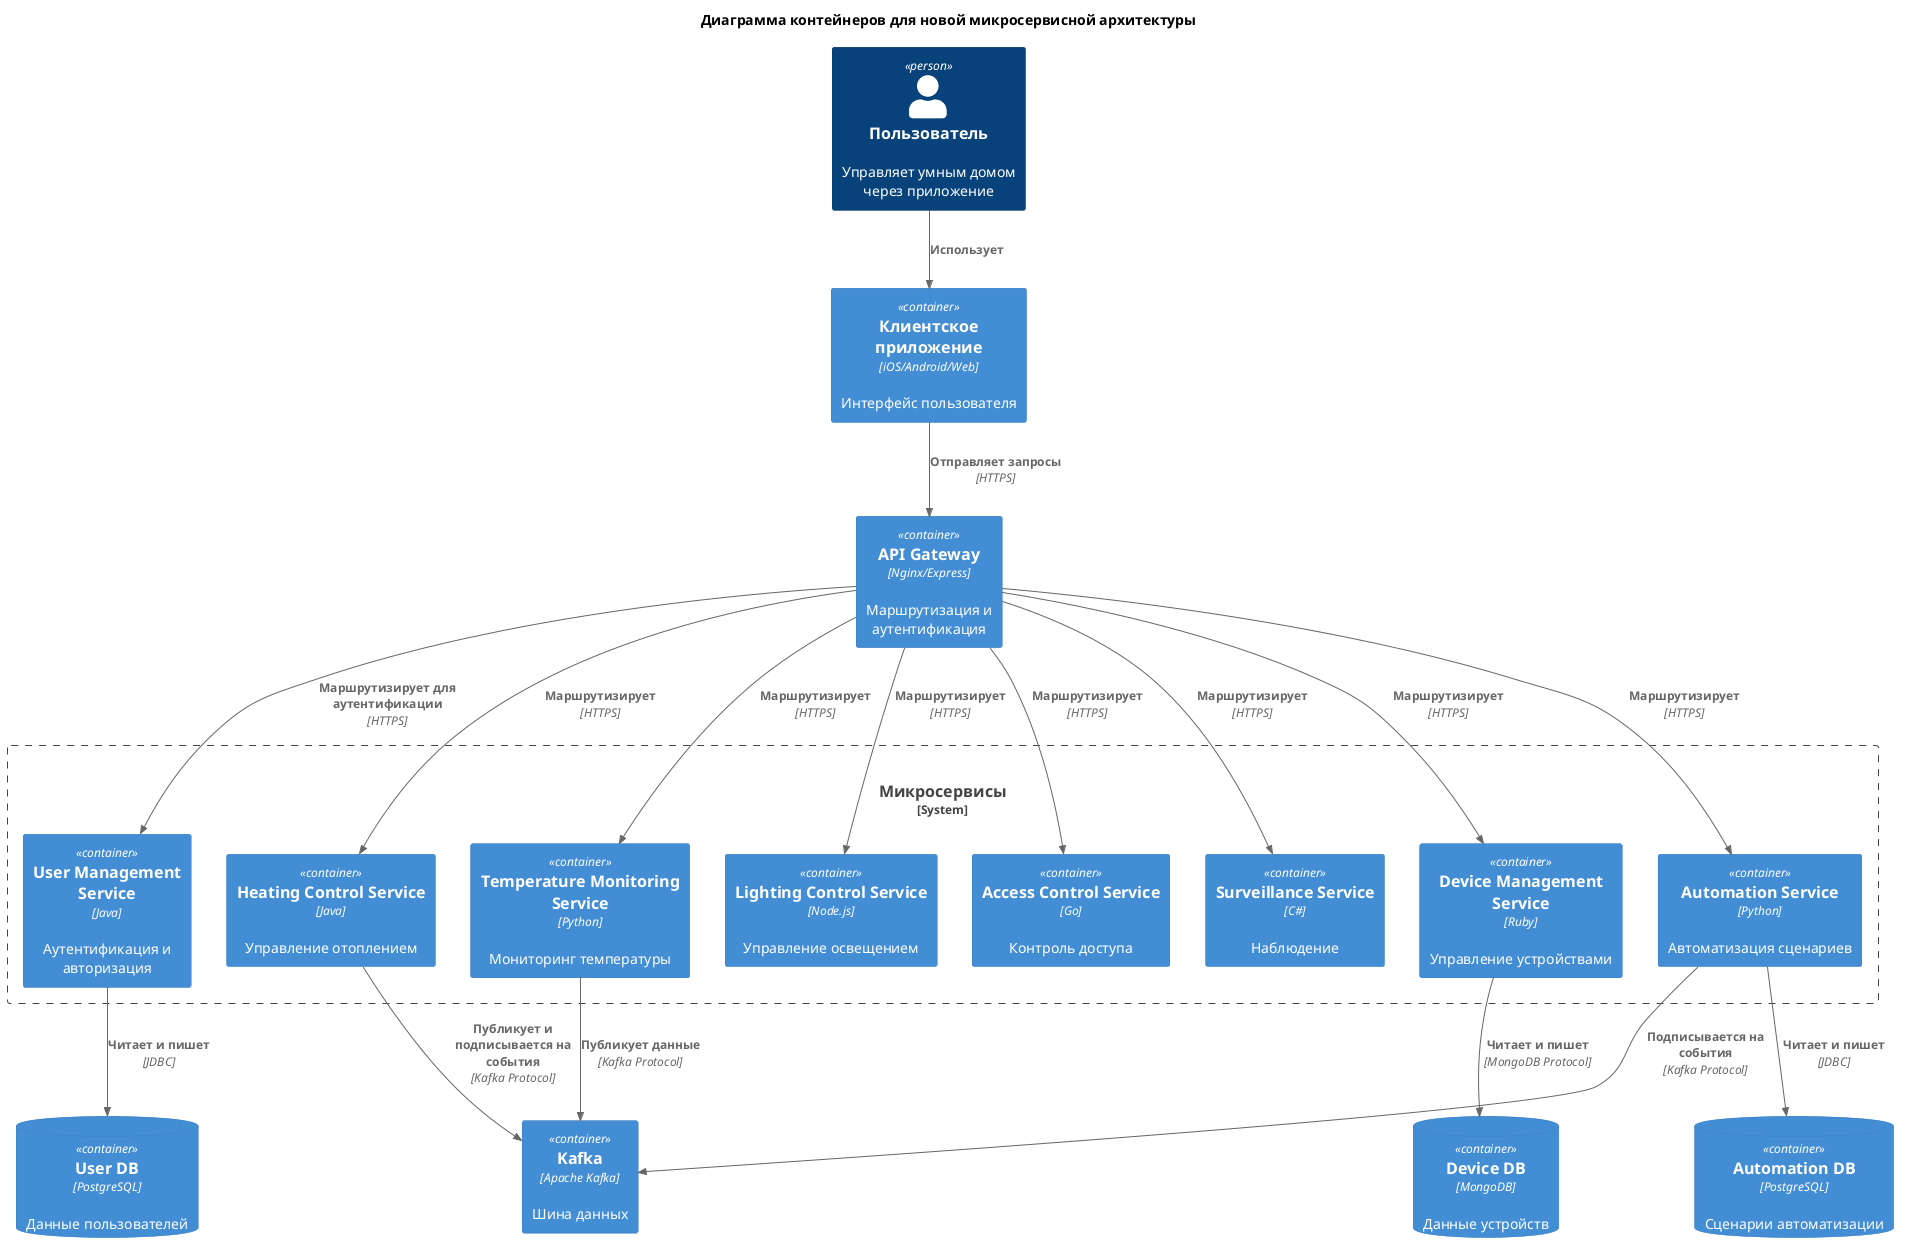 @startuml
!include <C4/C4>
!include <C4/C4_Context>
!include <C4/C4_Container>
!include <C4/C4_Component>

title Диаграмма контейнеров для новой микросервисной архитектуры

Person(user, "Пользователь", "Управляет умным домом через приложение")

Container(clientApp, "Клиентское приложение", "iOS/Android/Web", "Интерфейс пользователя")
Container(apiGateway, "API Gateway", "Nginx/Express", "Маршрутизация и аутентификация")

System_Boundary(microservices, "Микросервисы") {
    Container(userService, "User Management Service", "Java", "Аутентификация и авторизация")
    Container(heatingService, "Heating Control Service", "Java", "Управление отоплением")
    Container(tempService, "Temperature Monitoring Service", "Python", "Мониторинг температуры")
    Container(lightingService, "Lighting Control Service", "Node.js", "Управление освещением")
    Container(accessService, "Access Control Service", "Go", "Контроль доступа")
    Container(surveillanceService, "Surveillance Service", "C#", "Наблюдение")
    Container(deviceService, "Device Management Service", "Ruby", "Управление устройствами")
    Container(automationService, "Automation Service", "Python", "Автоматизация сценариев")
}

ContainerDb(userDb, "User DB", "PostgreSQL", "Данные пользователей")
ContainerDb(deviceDb, "Device DB", "MongoDB", "Данные устройств")
ContainerDb(automationDb, "Automation DB", "PostgreSQL", "Сценарии автоматизации")

Container(kafka, "Kafka", "Apache Kafka", "Шина данных")

Rel(user, clientApp, "Использует")
Rel(clientApp, apiGateway, "Отправляет запросы", "HTTPS")
Rel(apiGateway, userService, "Маршрутизирует для аутентификации", "HTTPS")
Rel(apiGateway, heatingService, "Маршрутизирует", "HTTPS")
Rel(apiGateway, tempService, "Маршрутизирует", "HTTPS")
Rel(apiGateway, lightingService, "Маршрутизирует", "HTTPS")
Rel(apiGateway, accessService, "Маршрутизирует", "HTTPS")
Rel(apiGateway, surveillanceService, "Маршрутизирует", "HTTPS")
Rel(apiGateway, deviceService, "Маршрутизирует", "HTTPS")
Rel(apiGateway, automationService, "Маршрутизирует", "HTTPS")

Rel(userService, userDb, "Читает и пишет", "JDBC")
Rel(deviceService, deviceDb, "Читает и пишет", "MongoDB Protocol")
Rel(automationService, automationDb, "Читает и пишет", "JDBC")

Rel(heatingService, kafka, "Публикует и подписывается на события", "Kafka Protocol")
Rel(tempService, kafka, "Публикует данные", "Kafka Protocol")
Rel(automationService, kafka, "Подписывается на события", "Kafka Protocol")

@enduml